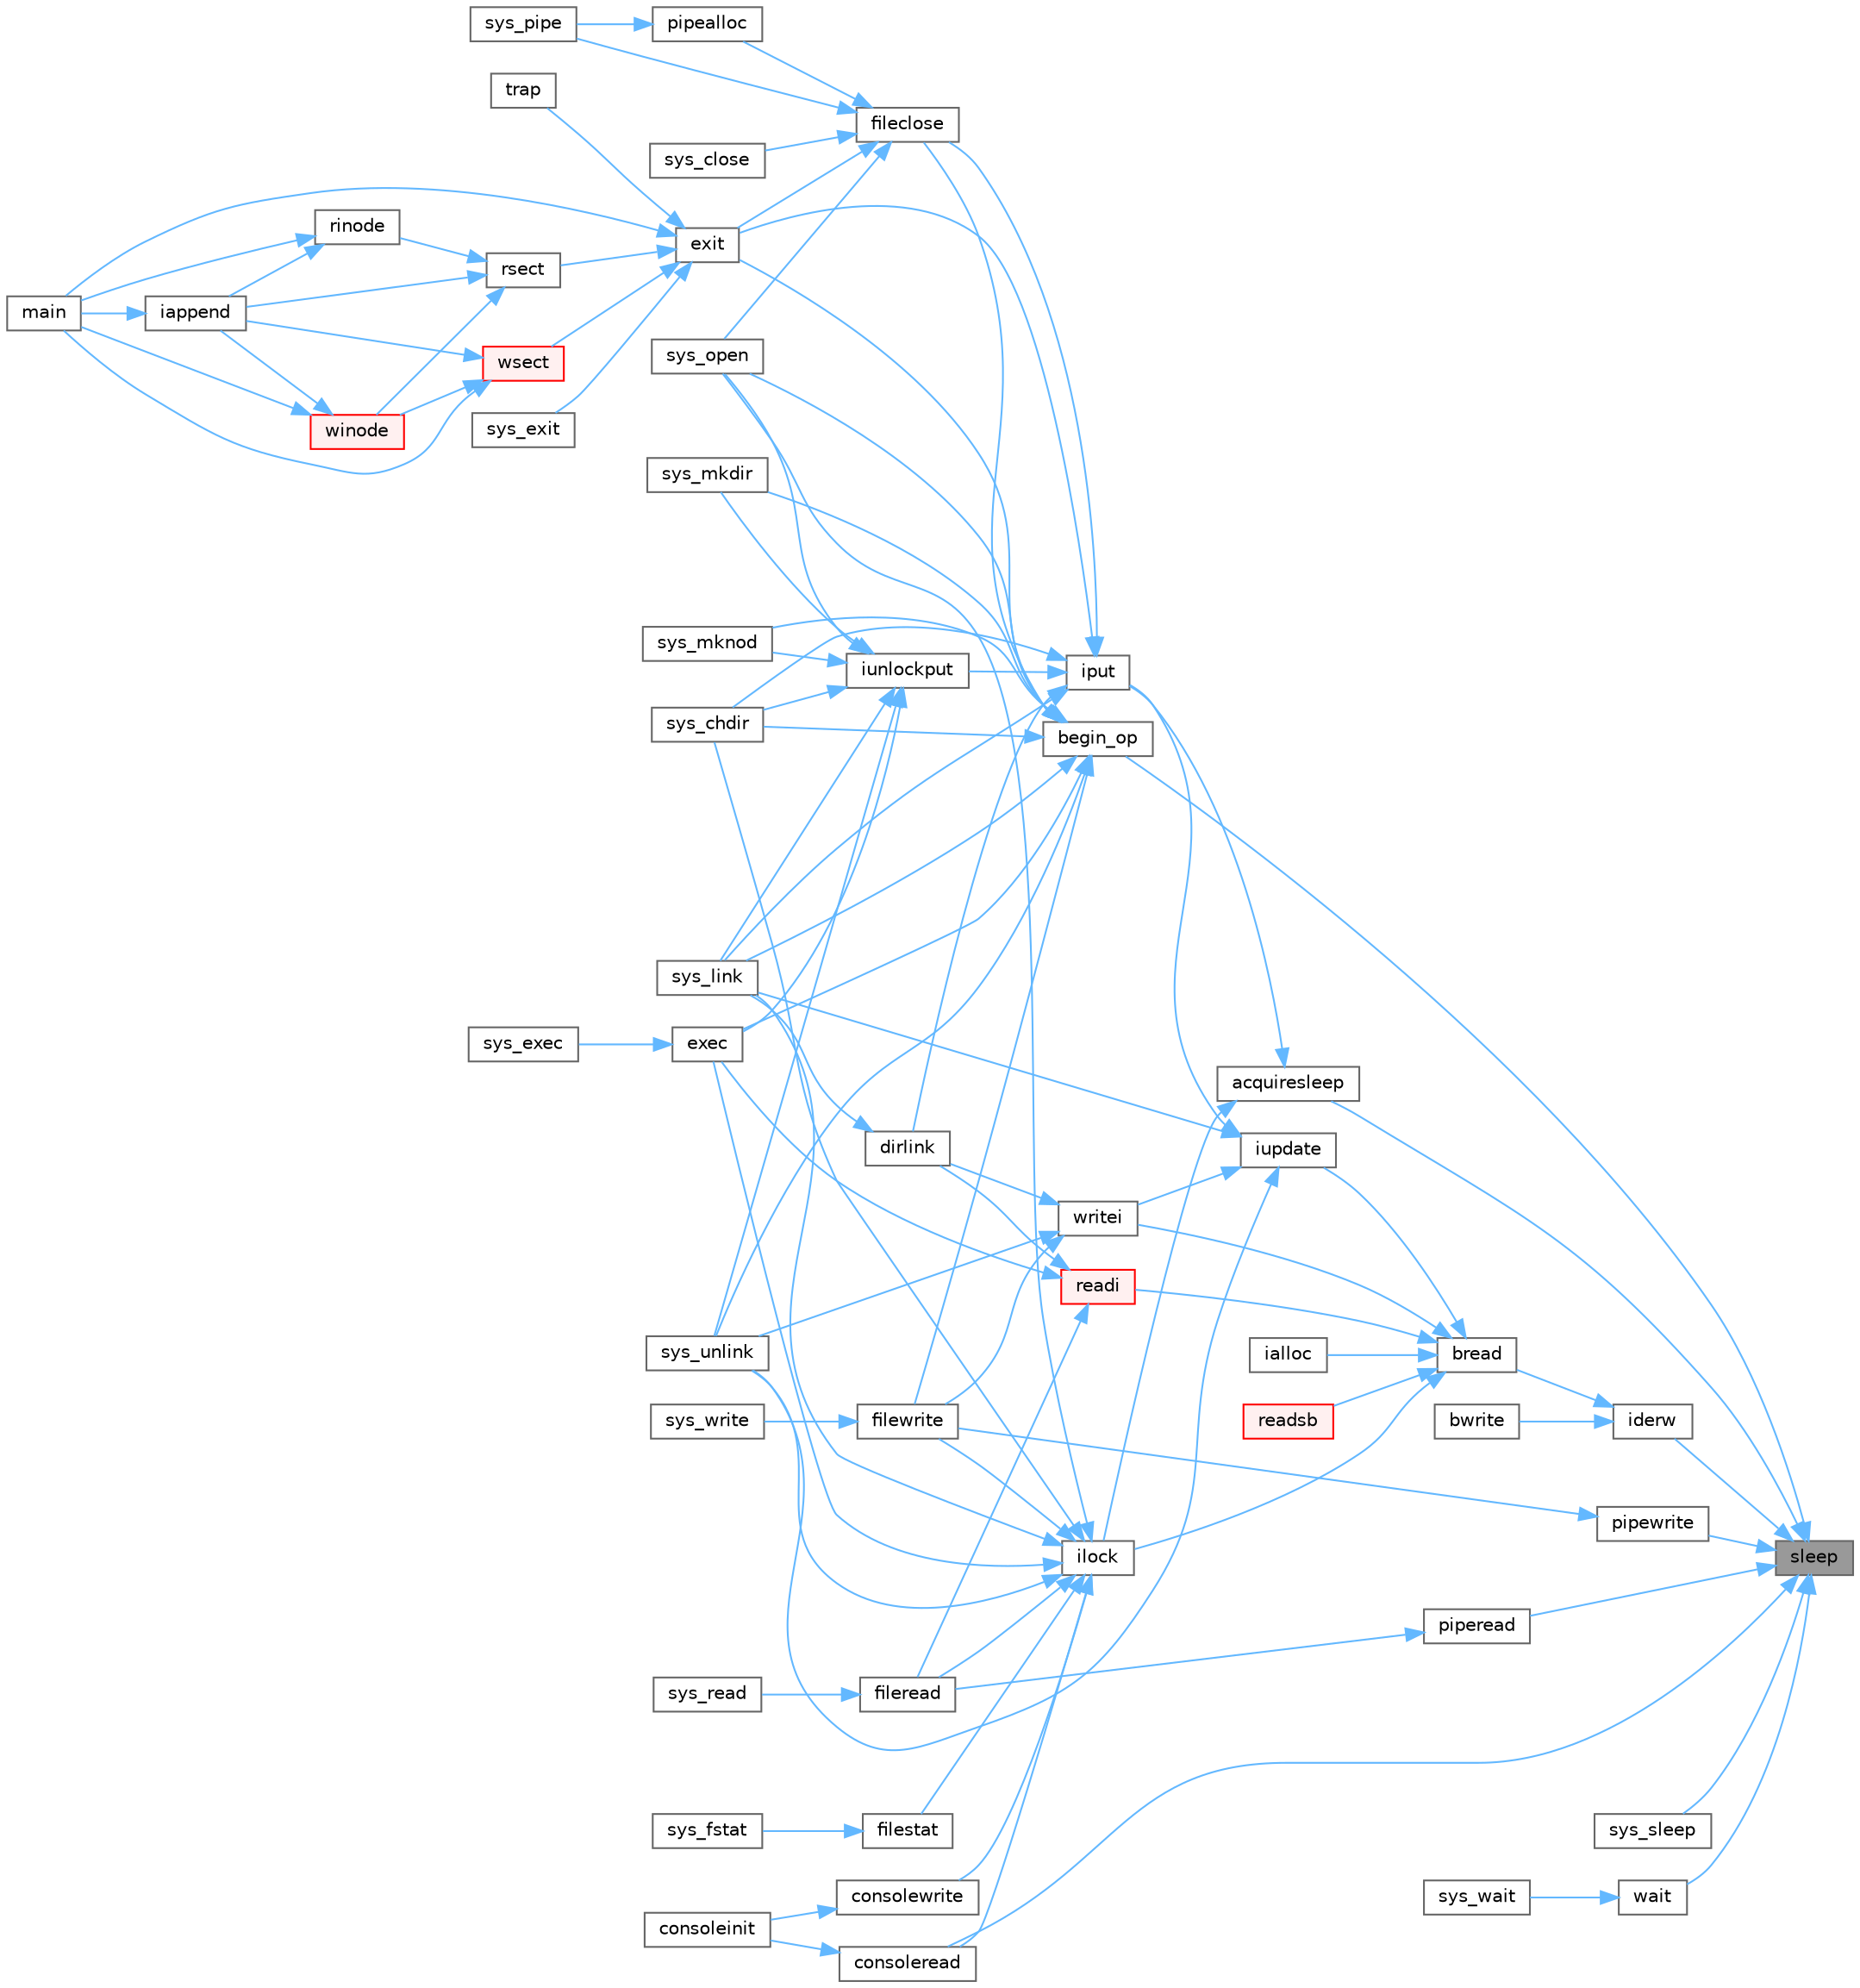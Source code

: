 digraph "sleep"
{
 // LATEX_PDF_SIZE
  bgcolor="transparent";
  edge [fontname=Helvetica,fontsize=10,labelfontname=Helvetica,labelfontsize=10];
  node [fontname=Helvetica,fontsize=10,shape=box,height=0.2,width=0.4];
  rankdir="RL";
  Node1 [id="Node000001",label="sleep",height=0.2,width=0.4,color="gray40", fillcolor="grey60", style="filled", fontcolor="black",tooltip=" "];
  Node1 -> Node2 [id="edge94_Node000001_Node000002",dir="back",color="steelblue1",style="solid",tooltip=" "];
  Node2 [id="Node000002",label="acquiresleep",height=0.2,width=0.4,color="grey40", fillcolor="white", style="filled",URL="$d8/dd1/sleeplock_8c.html#aaad2d7a86d4859982dd9a132f5128ff2",tooltip=" "];
  Node2 -> Node3 [id="edge95_Node000002_Node000003",dir="back",color="steelblue1",style="solid",tooltip=" "];
  Node3 [id="Node000003",label="ilock",height=0.2,width=0.4,color="grey40", fillcolor="white", style="filled",URL="$d2/d5a/fs_8c.html#aed28187406d84a3aa71f10c6235a03ec",tooltip=" "];
  Node3 -> Node4 [id="edge96_Node000003_Node000004",dir="back",color="steelblue1",style="solid",tooltip=" "];
  Node4 [id="Node000004",label="consoleread",height=0.2,width=0.4,color="grey40", fillcolor="white", style="filled",URL="$d0/d56/console_8c.html#a28ac85a90987662e306ca8efbfe16074",tooltip=" "];
  Node4 -> Node5 [id="edge97_Node000004_Node000005",dir="back",color="steelblue1",style="solid",tooltip=" "];
  Node5 [id="Node000005",label="consoleinit",height=0.2,width=0.4,color="grey40", fillcolor="white", style="filled",URL="$d0/d56/console_8c.html#ab508ff0f4db26fe35cd25fa648f9ee75",tooltip=" "];
  Node3 -> Node6 [id="edge98_Node000003_Node000006",dir="back",color="steelblue1",style="solid",tooltip=" "];
  Node6 [id="Node000006",label="consolewrite",height=0.2,width=0.4,color="grey40", fillcolor="white", style="filled",URL="$d0/d56/console_8c.html#a6af7eb39268127d389792cec37785666",tooltip=" "];
  Node6 -> Node5 [id="edge99_Node000006_Node000005",dir="back",color="steelblue1",style="solid",tooltip=" "];
  Node3 -> Node7 [id="edge100_Node000003_Node000007",dir="back",color="steelblue1",style="solid",tooltip=" "];
  Node7 [id="Node000007",label="exec",height=0.2,width=0.4,color="grey40", fillcolor="white", style="filled",URL="$df/dc9/exec_8c.html#ace32454ed0d37834dcb1cb4f8b727e6e",tooltip=" "];
  Node7 -> Node8 [id="edge101_Node000007_Node000008",dir="back",color="steelblue1",style="solid",tooltip=" "];
  Node8 [id="Node000008",label="sys_exec",height=0.2,width=0.4,color="grey40", fillcolor="white", style="filled",URL="$d1/d14/sysfile_8c.html#aeaa813ddeb6a5fac3c45714c7351c526",tooltip=" "];
  Node3 -> Node9 [id="edge102_Node000003_Node000009",dir="back",color="steelblue1",style="solid",tooltip=" "];
  Node9 [id="Node000009",label="fileread",height=0.2,width=0.4,color="grey40", fillcolor="white", style="filled",URL="$d6/d13/file_8c.html#a1dc8c87c7e48bdaaf98e9c7047928f29",tooltip=" "];
  Node9 -> Node10 [id="edge103_Node000009_Node000010",dir="back",color="steelblue1",style="solid",tooltip=" "];
  Node10 [id="Node000010",label="sys_read",height=0.2,width=0.4,color="grey40", fillcolor="white", style="filled",URL="$d1/d14/sysfile_8c.html#a54bf714d9e898cbdcbc061b280bbfae0",tooltip=" "];
  Node3 -> Node11 [id="edge104_Node000003_Node000011",dir="back",color="steelblue1",style="solid",tooltip=" "];
  Node11 [id="Node000011",label="filestat",height=0.2,width=0.4,color="grey40", fillcolor="white", style="filled",URL="$d6/d13/file_8c.html#afff8e849fa54dea2a5a27dbb97474607",tooltip=" "];
  Node11 -> Node12 [id="edge105_Node000011_Node000012",dir="back",color="steelblue1",style="solid",tooltip=" "];
  Node12 [id="Node000012",label="sys_fstat",height=0.2,width=0.4,color="grey40", fillcolor="white", style="filled",URL="$d1/d14/sysfile_8c.html#ac243c8f20f5fb2e3e257b5007af2c204",tooltip=" "];
  Node3 -> Node13 [id="edge106_Node000003_Node000013",dir="back",color="steelblue1",style="solid",tooltip=" "];
  Node13 [id="Node000013",label="filewrite",height=0.2,width=0.4,color="grey40", fillcolor="white", style="filled",URL="$d6/d13/file_8c.html#ab8de757a0a9f58dcc6511ea5e46ebb88",tooltip=" "];
  Node13 -> Node14 [id="edge107_Node000013_Node000014",dir="back",color="steelblue1",style="solid",tooltip=" "];
  Node14 [id="Node000014",label="sys_write",height=0.2,width=0.4,color="grey40", fillcolor="white", style="filled",URL="$d1/d14/sysfile_8c.html#a687d939a9e4792af15db96f2c2f34378",tooltip=" "];
  Node3 -> Node15 [id="edge108_Node000003_Node000015",dir="back",color="steelblue1",style="solid",tooltip=" "];
  Node15 [id="Node000015",label="sys_chdir",height=0.2,width=0.4,color="grey40", fillcolor="white", style="filled",URL="$d1/d14/sysfile_8c.html#ad1c5f8693cb35b9605fee09eebdda640",tooltip=" "];
  Node3 -> Node16 [id="edge109_Node000003_Node000016",dir="back",color="steelblue1",style="solid",tooltip=" "];
  Node16 [id="Node000016",label="sys_link",height=0.2,width=0.4,color="grey40", fillcolor="white", style="filled",URL="$d1/d14/sysfile_8c.html#a759600870314007ac558871239122fb7",tooltip=" "];
  Node3 -> Node17 [id="edge110_Node000003_Node000017",dir="back",color="steelblue1",style="solid",tooltip=" "];
  Node17 [id="Node000017",label="sys_open",height=0.2,width=0.4,color="grey40", fillcolor="white", style="filled",URL="$d1/d14/sysfile_8c.html#a74e45efc661ca17c068bc283b3842e6d",tooltip=" "];
  Node3 -> Node18 [id="edge111_Node000003_Node000018",dir="back",color="steelblue1",style="solid",tooltip=" "];
  Node18 [id="Node000018",label="sys_unlink",height=0.2,width=0.4,color="grey40", fillcolor="white", style="filled",URL="$d1/d14/sysfile_8c.html#ae1e58ee11d41f643929520d8c1640da7",tooltip=" "];
  Node2 -> Node19 [id="edge112_Node000002_Node000019",dir="back",color="steelblue1",style="solid",tooltip=" "];
  Node19 [id="Node000019",label="iput",height=0.2,width=0.4,color="grey40", fillcolor="white", style="filled",URL="$d2/d5a/fs_8c.html#ab3c447f135c68e4c3c1f8d5866f6e77b",tooltip=" "];
  Node19 -> Node20 [id="edge113_Node000019_Node000020",dir="back",color="steelblue1",style="solid",tooltip=" "];
  Node20 [id="Node000020",label="dirlink",height=0.2,width=0.4,color="grey40", fillcolor="white", style="filled",URL="$d2/d5a/fs_8c.html#a69a135a0e8a06d9f306d77ebc0c1f7a0",tooltip=" "];
  Node20 -> Node16 [id="edge114_Node000020_Node000016",dir="back",color="steelblue1",style="solid",tooltip=" "];
  Node19 -> Node21 [id="edge115_Node000019_Node000021",dir="back",color="steelblue1",style="solid",tooltip=" "];
  Node21 [id="Node000021",label="exit",height=0.2,width=0.4,color="grey40", fillcolor="white", style="filled",URL="$d3/dda/proc_8c.html#aaf98ef7cdde3a0dfb2e49919de3298b1",tooltip=" "];
  Node21 -> Node22 [id="edge116_Node000021_Node000022",dir="back",color="steelblue1",style="solid",tooltip=" "];
  Node22 [id="Node000022",label="main",height=0.2,width=0.4,color="grey40", fillcolor="white", style="filled",URL="$d7/d1f/mkfs_8c.html#a0ddf1224851353fc92bfbff6f499fa97",tooltip=" "];
  Node21 -> Node23 [id="edge117_Node000021_Node000023",dir="back",color="steelblue1",style="solid",tooltip=" "];
  Node23 [id="Node000023",label="rsect",height=0.2,width=0.4,color="grey40", fillcolor="white", style="filled",URL="$d7/d1f/mkfs_8c.html#a22ea835ad23cd716a962f30e4882ee80",tooltip=" "];
  Node23 -> Node24 [id="edge118_Node000023_Node000024",dir="back",color="steelblue1",style="solid",tooltip=" "];
  Node24 [id="Node000024",label="iappend",height=0.2,width=0.4,color="grey40", fillcolor="white", style="filled",URL="$d7/d1f/mkfs_8c.html#a268b61616f575ff072f5bb34c83e02e9",tooltip=" "];
  Node24 -> Node22 [id="edge119_Node000024_Node000022",dir="back",color="steelblue1",style="solid",tooltip=" "];
  Node23 -> Node25 [id="edge120_Node000023_Node000025",dir="back",color="steelblue1",style="solid",tooltip=" "];
  Node25 [id="Node000025",label="rinode",height=0.2,width=0.4,color="grey40", fillcolor="white", style="filled",URL="$d7/d1f/mkfs_8c.html#a3b6cb1258a963010211a8e5ddf99defe",tooltip=" "];
  Node25 -> Node24 [id="edge121_Node000025_Node000024",dir="back",color="steelblue1",style="solid",tooltip=" "];
  Node25 -> Node22 [id="edge122_Node000025_Node000022",dir="back",color="steelblue1",style="solid",tooltip=" "];
  Node23 -> Node26 [id="edge123_Node000023_Node000026",dir="back",color="steelblue1",style="solid",tooltip=" "];
  Node26 [id="Node000026",label="winode",height=0.2,width=0.4,color="red", fillcolor="#FFF0F0", style="filled",URL="$d7/d1f/mkfs_8c.html#a2540c48cea7dc865909cfb3f8450a887",tooltip=" "];
  Node26 -> Node24 [id="edge124_Node000026_Node000024",dir="back",color="steelblue1",style="solid",tooltip=" "];
  Node26 -> Node22 [id="edge125_Node000026_Node000022",dir="back",color="steelblue1",style="solid",tooltip=" "];
  Node21 -> Node28 [id="edge126_Node000021_Node000028",dir="back",color="steelblue1",style="solid",tooltip=" "];
  Node28 [id="Node000028",label="sys_exit",height=0.2,width=0.4,color="grey40", fillcolor="white", style="filled",URL="$dd/d35/sysproc_8c.html#aee72faa31a0c32b410aba558ef1d59f2",tooltip=" "];
  Node21 -> Node29 [id="edge127_Node000021_Node000029",dir="back",color="steelblue1",style="solid",tooltip=" "];
  Node29 [id="Node000029",label="trap",height=0.2,width=0.4,color="grey40", fillcolor="white", style="filled",URL="$dc/d6f/trap_8c.html#a372d166e36c086c91e5f5d81e5fead3a",tooltip=" "];
  Node21 -> Node30 [id="edge128_Node000021_Node000030",dir="back",color="steelblue1",style="solid",tooltip=" "];
  Node30 [id="Node000030",label="wsect",height=0.2,width=0.4,color="red", fillcolor="#FFF0F0", style="filled",URL="$d7/d1f/mkfs_8c.html#ac62d827d836d1807e4d6f365f32348bb",tooltip=" "];
  Node30 -> Node24 [id="edge129_Node000030_Node000024",dir="back",color="steelblue1",style="solid",tooltip=" "];
  Node30 -> Node22 [id="edge130_Node000030_Node000022",dir="back",color="steelblue1",style="solid",tooltip=" "];
  Node30 -> Node26 [id="edge131_Node000030_Node000026",dir="back",color="steelblue1",style="solid",tooltip=" "];
  Node19 -> Node32 [id="edge132_Node000019_Node000032",dir="back",color="steelblue1",style="solid",tooltip=" "];
  Node32 [id="Node000032",label="fileclose",height=0.2,width=0.4,color="grey40", fillcolor="white", style="filled",URL="$d6/d13/file_8c.html#ae557c81ab89c24219146144bb6adaa2c",tooltip=" "];
  Node32 -> Node21 [id="edge133_Node000032_Node000021",dir="back",color="steelblue1",style="solid",tooltip=" "];
  Node32 -> Node33 [id="edge134_Node000032_Node000033",dir="back",color="steelblue1",style="solid",tooltip=" "];
  Node33 [id="Node000033",label="pipealloc",height=0.2,width=0.4,color="grey40", fillcolor="white", style="filled",URL="$d1/d47/pipe_8c.html#a9d6f0c526148e6002b6776619c7563e6",tooltip=" "];
  Node33 -> Node34 [id="edge135_Node000033_Node000034",dir="back",color="steelblue1",style="solid",tooltip=" "];
  Node34 [id="Node000034",label="sys_pipe",height=0.2,width=0.4,color="grey40", fillcolor="white", style="filled",URL="$d1/d14/sysfile_8c.html#a9a70db941def46ec25939e6c2d30e399",tooltip=" "];
  Node32 -> Node35 [id="edge136_Node000032_Node000035",dir="back",color="steelblue1",style="solid",tooltip=" "];
  Node35 [id="Node000035",label="sys_close",height=0.2,width=0.4,color="grey40", fillcolor="white", style="filled",URL="$d1/d14/sysfile_8c.html#a32945488fd39bc405757177b37cd2250",tooltip=" "];
  Node32 -> Node17 [id="edge137_Node000032_Node000017",dir="back",color="steelblue1",style="solid",tooltip=" "];
  Node32 -> Node34 [id="edge138_Node000032_Node000034",dir="back",color="steelblue1",style="solid",tooltip=" "];
  Node19 -> Node36 [id="edge139_Node000019_Node000036",dir="back",color="steelblue1",style="solid",tooltip=" "];
  Node36 [id="Node000036",label="iunlockput",height=0.2,width=0.4,color="grey40", fillcolor="white", style="filled",URL="$d2/d5a/fs_8c.html#a207b3008bae35596c55ec7c4fc6875eb",tooltip=" "];
  Node36 -> Node7 [id="edge140_Node000036_Node000007",dir="back",color="steelblue1",style="solid",tooltip=" "];
  Node36 -> Node15 [id="edge141_Node000036_Node000015",dir="back",color="steelblue1",style="solid",tooltip=" "];
  Node36 -> Node16 [id="edge142_Node000036_Node000016",dir="back",color="steelblue1",style="solid",tooltip=" "];
  Node36 -> Node37 [id="edge143_Node000036_Node000037",dir="back",color="steelblue1",style="solid",tooltip=" "];
  Node37 [id="Node000037",label="sys_mkdir",height=0.2,width=0.4,color="grey40", fillcolor="white", style="filled",URL="$d1/d14/sysfile_8c.html#a057e5bce2de7a87ebfd2dc33967bca4a",tooltip=" "];
  Node36 -> Node38 [id="edge144_Node000036_Node000038",dir="back",color="steelblue1",style="solid",tooltip=" "];
  Node38 [id="Node000038",label="sys_mknod",height=0.2,width=0.4,color="grey40", fillcolor="white", style="filled",URL="$d1/d14/sysfile_8c.html#a25697aa3d828b5878d38170d724adb27",tooltip=" "];
  Node36 -> Node17 [id="edge145_Node000036_Node000017",dir="back",color="steelblue1",style="solid",tooltip=" "];
  Node36 -> Node18 [id="edge146_Node000036_Node000018",dir="back",color="steelblue1",style="solid",tooltip=" "];
  Node19 -> Node15 [id="edge147_Node000019_Node000015",dir="back",color="steelblue1",style="solid",tooltip=" "];
  Node19 -> Node16 [id="edge148_Node000019_Node000016",dir="back",color="steelblue1",style="solid",tooltip=" "];
  Node1 -> Node39 [id="edge149_Node000001_Node000039",dir="back",color="steelblue1",style="solid",tooltip=" "];
  Node39 [id="Node000039",label="begin_op",height=0.2,width=0.4,color="grey40", fillcolor="white", style="filled",URL="$d7/df8/log_8c.html#ac96aa31ffc0500e749c62c4d377c21c9",tooltip=" "];
  Node39 -> Node7 [id="edge150_Node000039_Node000007",dir="back",color="steelblue1",style="solid",tooltip=" "];
  Node39 -> Node21 [id="edge151_Node000039_Node000021",dir="back",color="steelblue1",style="solid",tooltip=" "];
  Node39 -> Node32 [id="edge152_Node000039_Node000032",dir="back",color="steelblue1",style="solid",tooltip=" "];
  Node39 -> Node13 [id="edge153_Node000039_Node000013",dir="back",color="steelblue1",style="solid",tooltip=" "];
  Node39 -> Node15 [id="edge154_Node000039_Node000015",dir="back",color="steelblue1",style="solid",tooltip=" "];
  Node39 -> Node16 [id="edge155_Node000039_Node000016",dir="back",color="steelblue1",style="solid",tooltip=" "];
  Node39 -> Node37 [id="edge156_Node000039_Node000037",dir="back",color="steelblue1",style="solid",tooltip=" "];
  Node39 -> Node38 [id="edge157_Node000039_Node000038",dir="back",color="steelblue1",style="solid",tooltip=" "];
  Node39 -> Node17 [id="edge158_Node000039_Node000017",dir="back",color="steelblue1",style="solid",tooltip=" "];
  Node39 -> Node18 [id="edge159_Node000039_Node000018",dir="back",color="steelblue1",style="solid",tooltip=" "];
  Node1 -> Node4 [id="edge160_Node000001_Node000004",dir="back",color="steelblue1",style="solid",tooltip=" "];
  Node1 -> Node40 [id="edge161_Node000001_Node000040",dir="back",color="steelblue1",style="solid",tooltip=" "];
  Node40 [id="Node000040",label="iderw",height=0.2,width=0.4,color="grey40", fillcolor="white", style="filled",URL="$da/d9b/memide_8c.html#a7f36b008f02088c86f76e98e05b55af5",tooltip=" "];
  Node40 -> Node41 [id="edge162_Node000040_Node000041",dir="back",color="steelblue1",style="solid",tooltip=" "];
  Node41 [id="Node000041",label="bread",height=0.2,width=0.4,color="grey40", fillcolor="white", style="filled",URL="$dc/de6/bio_8c.html#a30b8d2ef2300ed8e3d879a428fe39898",tooltip=" "];
  Node41 -> Node42 [id="edge163_Node000041_Node000042",dir="back",color="steelblue1",style="solid",tooltip=" "];
  Node42 [id="Node000042",label="ialloc",height=0.2,width=0.4,color="grey40", fillcolor="white", style="filled",URL="$d2/d5a/fs_8c.html#af95049367381647bc9487af49724b869",tooltip=" "];
  Node41 -> Node3 [id="edge164_Node000041_Node000003",dir="back",color="steelblue1",style="solid",tooltip=" "];
  Node41 -> Node43 [id="edge165_Node000041_Node000043",dir="back",color="steelblue1",style="solid",tooltip=" "];
  Node43 [id="Node000043",label="iupdate",height=0.2,width=0.4,color="grey40", fillcolor="white", style="filled",URL="$d2/d5a/fs_8c.html#a7220afa8e5f4bea540eb95879ea7df6e",tooltip=" "];
  Node43 -> Node19 [id="edge166_Node000043_Node000019",dir="back",color="steelblue1",style="solid",tooltip=" "];
  Node43 -> Node16 [id="edge167_Node000043_Node000016",dir="back",color="steelblue1",style="solid",tooltip=" "];
  Node43 -> Node18 [id="edge168_Node000043_Node000018",dir="back",color="steelblue1",style="solid",tooltip=" "];
  Node43 -> Node44 [id="edge169_Node000043_Node000044",dir="back",color="steelblue1",style="solid",tooltip=" "];
  Node44 [id="Node000044",label="writei",height=0.2,width=0.4,color="grey40", fillcolor="white", style="filled",URL="$d2/d5a/fs_8c.html#a15858f4d8a4cc1def3d84d03c312836b",tooltip=" "];
  Node44 -> Node20 [id="edge170_Node000044_Node000020",dir="back",color="steelblue1",style="solid",tooltip=" "];
  Node44 -> Node13 [id="edge171_Node000044_Node000013",dir="back",color="steelblue1",style="solid",tooltip=" "];
  Node44 -> Node18 [id="edge172_Node000044_Node000018",dir="back",color="steelblue1",style="solid",tooltip=" "];
  Node41 -> Node45 [id="edge173_Node000041_Node000045",dir="back",color="steelblue1",style="solid",tooltip=" "];
  Node45 [id="Node000045",label="readi",height=0.2,width=0.4,color="red", fillcolor="#FFF0F0", style="filled",URL="$d2/d5a/fs_8c.html#a3aba1fa9f6789d09356aec5b96d91fa8",tooltip=" "];
  Node45 -> Node20 [id="edge174_Node000045_Node000020",dir="back",color="steelblue1",style="solid",tooltip=" "];
  Node45 -> Node7 [id="edge175_Node000045_Node000007",dir="back",color="steelblue1",style="solid",tooltip=" "];
  Node45 -> Node9 [id="edge176_Node000045_Node000009",dir="back",color="steelblue1",style="solid",tooltip=" "];
  Node41 -> Node48 [id="edge177_Node000041_Node000048",dir="back",color="steelblue1",style="solid",tooltip=" "];
  Node48 [id="Node000048",label="readsb",height=0.2,width=0.4,color="red", fillcolor="#FFF0F0", style="filled",URL="$d2/d5a/fs_8c.html#aff0080b2133027be2e525ca088b40e78",tooltip=" "];
  Node41 -> Node44 [id="edge178_Node000041_Node000044",dir="back",color="steelblue1",style="solid",tooltip=" "];
  Node40 -> Node52 [id="edge179_Node000040_Node000052",dir="back",color="steelblue1",style="solid",tooltip=" "];
  Node52 [id="Node000052",label="bwrite",height=0.2,width=0.4,color="grey40", fillcolor="white", style="filled",URL="$dc/de6/bio_8c.html#a63c899c13b176ddf80064d32225e1298",tooltip=" "];
  Node1 -> Node53 [id="edge180_Node000001_Node000053",dir="back",color="steelblue1",style="solid",tooltip=" "];
  Node53 [id="Node000053",label="piperead",height=0.2,width=0.4,color="grey40", fillcolor="white", style="filled",URL="$d1/d47/pipe_8c.html#ad4cce6144039b615d139f8660c60293a",tooltip=" "];
  Node53 -> Node9 [id="edge181_Node000053_Node000009",dir="back",color="steelblue1",style="solid",tooltip=" "];
  Node1 -> Node54 [id="edge182_Node000001_Node000054",dir="back",color="steelblue1",style="solid",tooltip=" "];
  Node54 [id="Node000054",label="pipewrite",height=0.2,width=0.4,color="grey40", fillcolor="white", style="filled",URL="$d1/d47/pipe_8c.html#acfca0fab7d2c0c0dcc56359c8febe14a",tooltip=" "];
  Node54 -> Node13 [id="edge183_Node000054_Node000013",dir="back",color="steelblue1",style="solid",tooltip=" "];
  Node1 -> Node55 [id="edge184_Node000001_Node000055",dir="back",color="steelblue1",style="solid",tooltip=" "];
  Node55 [id="Node000055",label="sys_sleep",height=0.2,width=0.4,color="grey40", fillcolor="white", style="filled",URL="$dd/d35/sysproc_8c.html#a59778ec9bfa6b6f2100b43fbba000573",tooltip=" "];
  Node1 -> Node56 [id="edge185_Node000001_Node000056",dir="back",color="steelblue1",style="solid",tooltip=" "];
  Node56 [id="Node000056",label="wait",height=0.2,width=0.4,color="grey40", fillcolor="white", style="filled",URL="$d3/dda/proc_8c.html#af6f31822f7e737b4e414bdac1ccb59a4",tooltip=" "];
  Node56 -> Node57 [id="edge186_Node000056_Node000057",dir="back",color="steelblue1",style="solid",tooltip=" "];
  Node57 [id="Node000057",label="sys_wait",height=0.2,width=0.4,color="grey40", fillcolor="white", style="filled",URL="$dd/d35/sysproc_8c.html#ad202e06addda05ba6fe60f05d3f61913",tooltip=" "];
}
